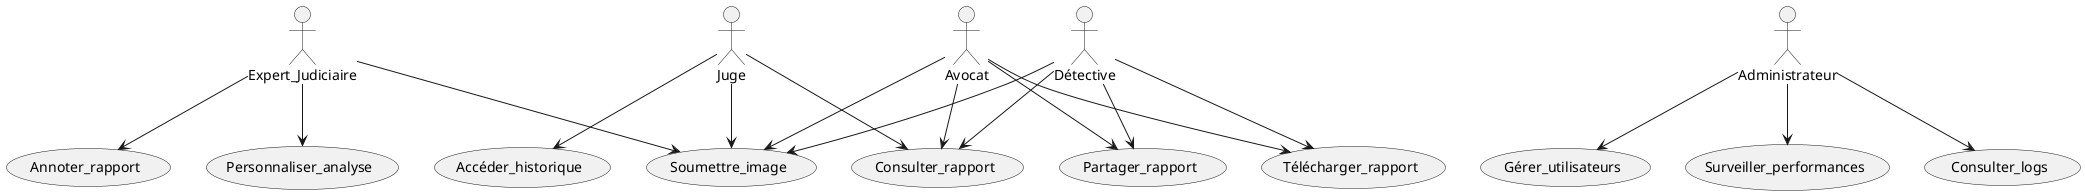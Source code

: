 @startuml test 
actor Juge
actor Expert_Judiciaire
actor Avocat
actor Détective
actor Administrateur

Juge --> (Soumettre_image)
Juge --> (Consulter_rapport)
Juge --> (Accéder_historique)

Expert_Judiciaire --> (Soumettre_image)
Expert_Judiciaire --> (Personnaliser_analyse)
Expert_Judiciaire --> (Annoter_rapport)

Avocat --> (Soumettre_image)
Avocat --> (Consulter_rapport)
Avocat --> (Télécharger_rapport)
Avocat --> (Partager_rapport)

Détective --> (Soumettre_image)
Détective --> (Consulter_rapport)
Détective --> (Télécharger_rapport)
Détective --> (Partager_rapport)

Administrateur --> (Gérer_utilisateurs)
Administrateur --> (Surveiller_performances)
Administrateur --> (Consulter_logs)

@enduml